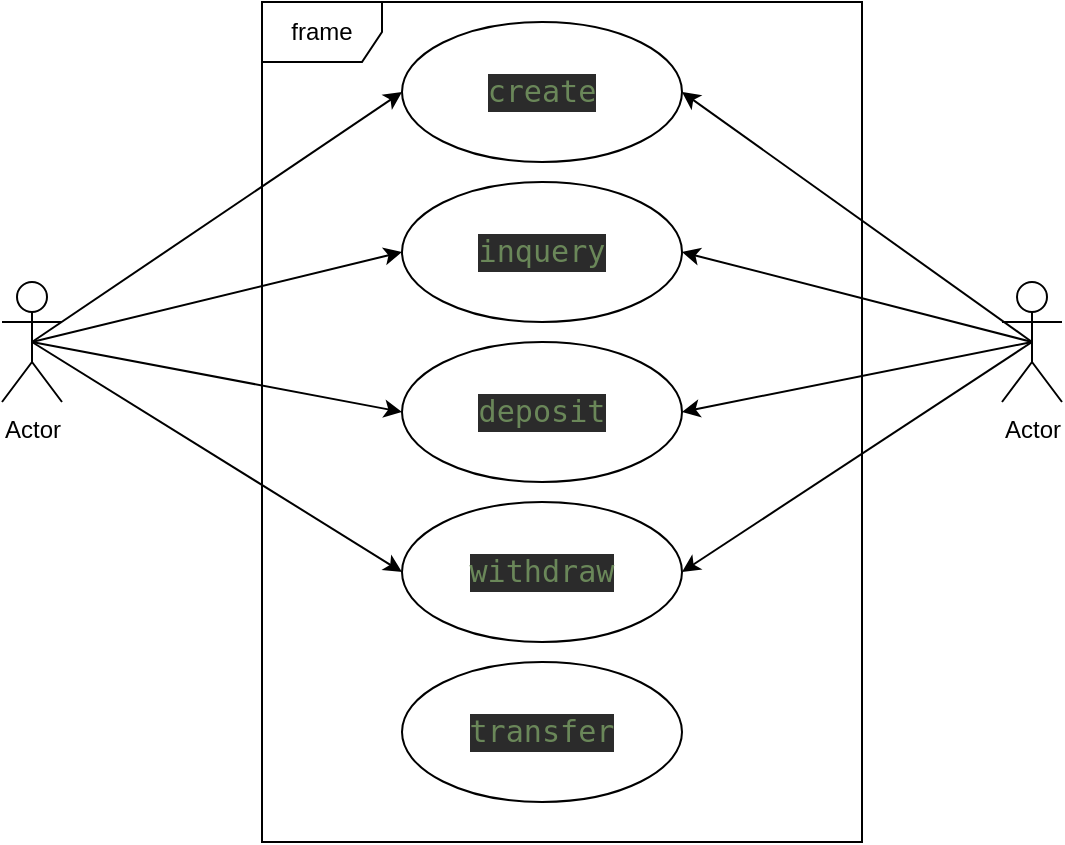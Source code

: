 <mxfile version="20.5.3" type="embed" pages="2"><diagram name="use case" id="c4acf3e9-155e-7222-9cf6-157b1a14988f"><mxGraphModel dx="770" dy="493" grid="1" gridSize="10" guides="1" tooltips="1" connect="1" arrows="1" fold="1" page="1" pageScale="1" pageWidth="850" pageHeight="1100" background="none" math="0" shadow="0"><root><mxCell id="0"/><mxCell id="1" parent="0"/><mxCell id="16" style="rounded=0;orthogonalLoop=1;jettySize=auto;html=1;exitX=0.5;exitY=0.5;exitDx=0;exitDy=0;exitPerimeter=0;entryX=0;entryY=0.5;entryDx=0;entryDy=0;" edge="1" parent="1" source="2" target="5"><mxGeometry relative="1" as="geometry"/></mxCell><mxCell id="17" style="edgeStyle=none;rounded=0;orthogonalLoop=1;jettySize=auto;html=1;entryX=0;entryY=0.5;entryDx=0;entryDy=0;exitX=0.5;exitY=0.5;exitDx=0;exitDy=0;exitPerimeter=0;" edge="1" parent="1" source="2" target="8"><mxGeometry relative="1" as="geometry"/></mxCell><mxCell id="18" style="edgeStyle=none;rounded=0;orthogonalLoop=1;jettySize=auto;html=1;entryX=0;entryY=0.5;entryDx=0;entryDy=0;exitX=0.5;exitY=0.5;exitDx=0;exitDy=0;exitPerimeter=0;" edge="1" parent="1" source="2" target="9"><mxGeometry relative="1" as="geometry"/></mxCell><mxCell id="19" style="edgeStyle=none;rounded=0;orthogonalLoop=1;jettySize=auto;html=1;entryX=0;entryY=0.5;entryDx=0;entryDy=0;exitX=0.5;exitY=0.5;exitDx=0;exitDy=0;exitPerimeter=0;" edge="1" parent="1" source="2" target="10"><mxGeometry relative="1" as="geometry"/></mxCell><mxCell id="2" value="Actor" style="shape=umlActor;verticalLabelPosition=bottom;verticalAlign=top;html=1;" vertex="1" parent="1"><mxGeometry x="40" y="220" width="30" height="60" as="geometry"/></mxCell><mxCell id="21" style="edgeStyle=none;rounded=0;orthogonalLoop=1;jettySize=auto;html=1;exitX=0.5;exitY=0.5;exitDx=0;exitDy=0;exitPerimeter=0;entryX=1;entryY=0.5;entryDx=0;entryDy=0;" edge="1" parent="1" source="3" target="5"><mxGeometry relative="1" as="geometry"/></mxCell><mxCell id="22" style="edgeStyle=none;rounded=0;orthogonalLoop=1;jettySize=auto;html=1;exitX=0.5;exitY=0.5;exitDx=0;exitDy=0;exitPerimeter=0;entryX=1;entryY=0.5;entryDx=0;entryDy=0;" edge="1" parent="1" source="3" target="8"><mxGeometry relative="1" as="geometry"/></mxCell><mxCell id="23" style="edgeStyle=none;rounded=0;orthogonalLoop=1;jettySize=auto;html=1;exitX=0.5;exitY=0.5;exitDx=0;exitDy=0;exitPerimeter=0;entryX=1;entryY=0.5;entryDx=0;entryDy=0;" edge="1" parent="1" source="3" target="9"><mxGeometry relative="1" as="geometry"/></mxCell><mxCell id="24" style="edgeStyle=none;rounded=0;orthogonalLoop=1;jettySize=auto;html=1;exitX=0.5;exitY=0.5;exitDx=0;exitDy=0;exitPerimeter=0;entryX=1;entryY=0.5;entryDx=0;entryDy=0;" edge="1" parent="1" source="3" target="10"><mxGeometry relative="1" as="geometry"/></mxCell><mxCell id="3" value="Actor" style="shape=umlActor;verticalLabelPosition=bottom;verticalAlign=top;html=1;" vertex="1" parent="1"><mxGeometry x="540" y="220" width="30" height="60" as="geometry"/></mxCell><mxCell id="4" value="frame" style="shape=umlFrame;whiteSpace=wrap;html=1;" vertex="1" parent="1"><mxGeometry x="170" y="80" width="300" height="420" as="geometry"/></mxCell><mxCell id="5" value="&lt;div style=&quot;background-color: rgb(43, 43, 43); color: rgb(169, 183, 198); font-family: &amp;quot;JetBrains Mono&amp;quot;, monospace; font-size: 11.3pt;&quot;&gt;&lt;span style=&quot;color:#6a8759;&quot;&gt;create&lt;/span&gt;&lt;/div&gt;" style="ellipse;whiteSpace=wrap;html=1;" vertex="1" parent="1"><mxGeometry x="240" y="90" width="140" height="70" as="geometry"/></mxCell><mxCell id="8" value="&lt;div style=&quot;background-color: rgb(43, 43, 43); color: rgb(169, 183, 198); font-family: &amp;quot;JetBrains Mono&amp;quot;, monospace; font-size: 11.3pt;&quot;&gt;&lt;span style=&quot;color:#6a8759;&quot;&gt;inquery&lt;/span&gt;&lt;/div&gt;" style="ellipse;whiteSpace=wrap;html=1;" vertex="1" parent="1"><mxGeometry x="240" y="170" width="140" height="70" as="geometry"/></mxCell><mxCell id="9" value="&lt;div style=&quot;background-color: rgb(43, 43, 43); color: rgb(169, 183, 198); font-family: &amp;quot;JetBrains Mono&amp;quot;, monospace; font-size: 11.3pt;&quot;&gt;&lt;span style=&quot;color:#6a8759;&quot;&gt;deposit&lt;/span&gt;&lt;/div&gt;" style="ellipse;whiteSpace=wrap;html=1;" vertex="1" parent="1"><mxGeometry x="240" y="250" width="140" height="70" as="geometry"/></mxCell><mxCell id="10" value="&lt;div style=&quot;background-color: rgb(43, 43, 43); color: rgb(169, 183, 198); font-family: &amp;quot;JetBrains Mono&amp;quot;, monospace; font-size: 11.3pt;&quot;&gt;&lt;span style=&quot;color:#6a8759;&quot;&gt;withdraw&lt;/span&gt;&lt;/div&gt;" style="ellipse;whiteSpace=wrap;html=1;" vertex="1" parent="1"><mxGeometry x="240" y="330" width="140" height="70" as="geometry"/></mxCell><mxCell id="25" value="&lt;div style=&quot;background-color: rgb(43, 43, 43); color: rgb(169, 183, 198); font-family: &amp;quot;JetBrains Mono&amp;quot;, monospace; font-size: 11.3pt;&quot;&gt;&lt;div style=&quot;font-size: 11.3pt;&quot;&gt;&lt;span style=&quot;color:#6a8759;&quot;&gt;transfer&lt;/span&gt;&lt;/div&gt;&lt;/div&gt;" style="ellipse;whiteSpace=wrap;html=1;" vertex="1" parent="1"><mxGeometry x="240" y="410" width="140" height="70" as="geometry"/></mxCell></root></mxGraphModel></diagram><diagram id="fbqRO4ZKqTRU2LTYGcCH" name="Page-2"><mxGraphModel dx="770" dy="493" grid="1" gridSize="10" guides="1" tooltips="1" connect="1" arrows="1" fold="1" page="1" pageScale="1" pageWidth="850" pageHeight="1100" math="0" shadow="0"><root><mxCell id="0"/><mxCell id="1" parent="0"/><mxCell id="dDaXJpkTuI6QEpCVVNh_-2" value="&lt;font style=&quot;font-size: 20px;&quot;&gt;start&lt;/font&gt;" style="strokeWidth=2;html=1;shape=mxgraph.flowchart.terminator;whiteSpace=wrap;fontSize=20;" vertex="1" parent="1"><mxGeometry x="325" y="40" width="140" height="60" as="geometry"/></mxCell><mxCell id="dDaXJpkTuI6QEpCVVNh_-8" style="edgeStyle=none;rounded=0;orthogonalLoop=1;jettySize=auto;html=1;entryX=0.5;entryY=1;entryDx=0;entryDy=0;entryPerimeter=0;" edge="1" parent="1" source="dDaXJpkTuI6QEpCVVNh_-7" target="dDaXJpkTuI6QEpCVVNh_-2"><mxGeometry relative="1" as="geometry"/></mxCell><mxCell id="dDaXJpkTuI6QEpCVVNh_-7" value="" style="shape=parallelogram;html=1;strokeWidth=2;perimeter=parallelogramPerimeter;whiteSpace=wrap;rounded=1;arcSize=12;size=0.23;" vertex="1" parent="1"><mxGeometry x="345" y="160" width="100" height="60" as="geometry"/></mxCell></root></mxGraphModel></diagram></mxfile>